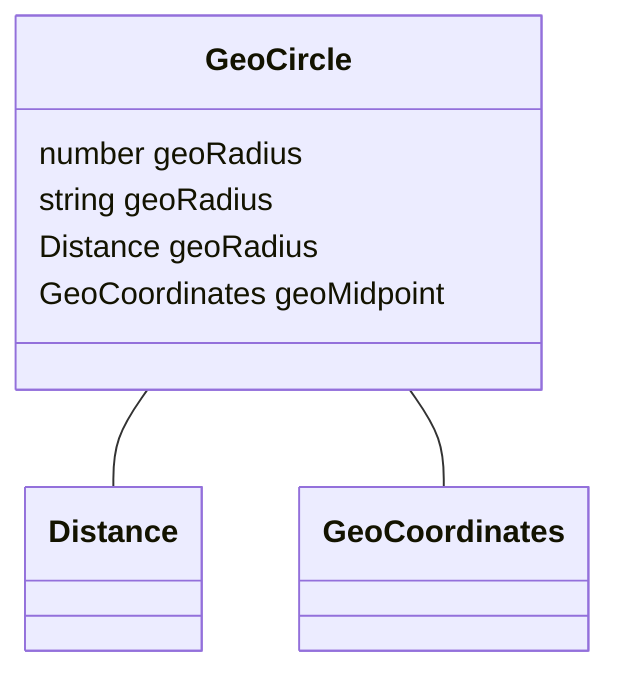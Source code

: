 classDiagram
  GeoCircle -- Distance
  GeoCircle -- GeoCoordinates


class GeoCircle {

  number geoRadius
  string geoRadius
  Distance geoRadius
  GeoCoordinates geoMidpoint

 }